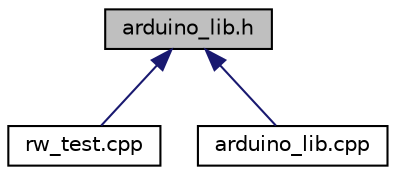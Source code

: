 digraph "arduino_lib.h"
{
 // INTERACTIVE_SVG=YES
  edge [fontname="Helvetica",fontsize="10",labelfontname="Helvetica",labelfontsize="10"];
  node [fontname="Helvetica",fontsize="10",shape=record];
  Node27 [label="arduino_lib.h",height=0.2,width=0.4,color="black", fillcolor="grey75", style="filled", fontcolor="black"];
  Node27 -> Node28 [dir="back",color="midnightblue",fontsize="10",style="solid",fontname="Helvetica"];
  Node28 [label="rw_test.cpp",height=0.2,width=0.4,color="black", fillcolor="white", style="filled",URL="$rw__test_8cpp.html"];
  Node27 -> Node29 [dir="back",color="midnightblue",fontsize="10",style="solid",fontname="Helvetica"];
  Node29 [label="arduino_lib.cpp",height=0.2,width=0.4,color="black", fillcolor="white", style="filled",URL="$arduino__lib_8cpp.html"];
}
